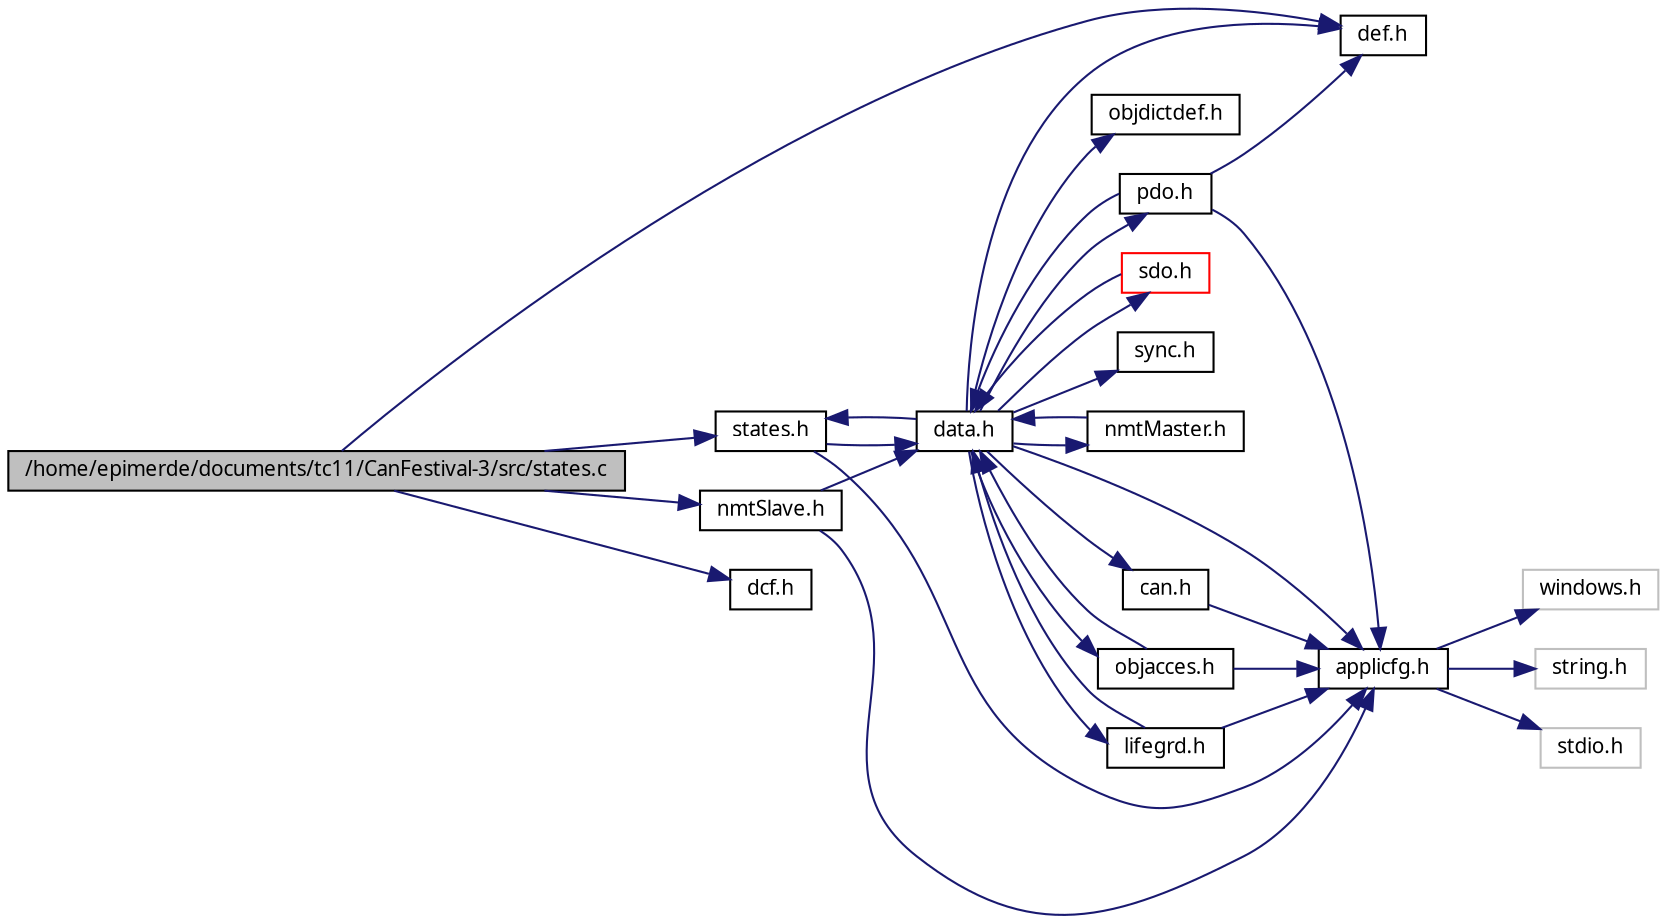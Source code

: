 digraph G
{
  edge [fontname="FreeSans.ttf",fontsize=10,labelfontname="FreeSans.ttf",labelfontsize=10];
  node [fontname="FreeSans.ttf",fontsize=10,shape=record];
  rankdir=LR;
  Node1 [label="/home/epimerde/documents/tc11/CanFestival-3/src/states.c",height=0.2,width=0.4,color="black", fillcolor="grey75", style="filled" fontcolor="black"];
  Node1 -> Node2 [color="midnightblue",fontsize=10,style="solid",fontname="FreeSans.ttf"];
  Node2 [label="states.h",height=0.2,width=0.4,color="black", fillcolor="white", style="filled",URL="$states_8h.html"];
  Node2 -> Node3 [color="midnightblue",fontsize=10,style="solid",fontname="FreeSans.ttf"];
  Node3 [label="applicfg.h",height=0.2,width=0.4,color="black", fillcolor="white", style="filled",URL="$win32_2applicfg_8h.html"];
  Node3 -> Node4 [color="midnightblue",fontsize=10,style="solid",fontname="FreeSans.ttf"];
  Node4 [label="windows.h",height=0.2,width=0.4,color="grey75", fillcolor="white", style="filled"];
  Node3 -> Node5 [color="midnightblue",fontsize=10,style="solid",fontname="FreeSans.ttf"];
  Node5 [label="string.h",height=0.2,width=0.4,color="grey75", fillcolor="white", style="filled"];
  Node3 -> Node6 [color="midnightblue",fontsize=10,style="solid",fontname="FreeSans.ttf"];
  Node6 [label="stdio.h",height=0.2,width=0.4,color="grey75", fillcolor="white", style="filled"];
  Node2 -> Node7 [color="midnightblue",fontsize=10,style="solid",fontname="FreeSans.ttf"];
  Node7 [label="data.h",height=0.2,width=0.4,color="black", fillcolor="white", style="filled",URL="$data_8h.html"];
  Node7 -> Node3 [color="midnightblue",fontsize=10,style="solid",fontname="FreeSans.ttf"];
  Node7 -> Node8 [color="midnightblue",fontsize=10,style="solid",fontname="FreeSans.ttf"];
  Node8 [label="def.h",height=0.2,width=0.4,color="black", fillcolor="white", style="filled",URL="$def_8h.html"];
  Node7 -> Node9 [color="midnightblue",fontsize=10,style="solid",fontname="FreeSans.ttf"];
  Node9 [label="can.h",height=0.2,width=0.4,color="black", fillcolor="white", style="filled",URL="$can_8h.html"];
  Node9 -> Node3 [color="midnightblue",fontsize=10,style="solid",fontname="FreeSans.ttf"];
  Node7 -> Node10 [color="midnightblue",fontsize=10,style="solid",fontname="FreeSans.ttf"];
  Node10 [label="objdictdef.h",height=0.2,width=0.4,color="black", fillcolor="white", style="filled",URL="$objdictdef_8h.html"];
  Node7 -> Node11 [color="midnightblue",fontsize=10,style="solid",fontname="FreeSans.ttf"];
  Node11 [label="objacces.h",height=0.2,width=0.4,color="black", fillcolor="white", style="filled",URL="$objacces_8h.html"];
  Node11 -> Node3 [color="midnightblue",fontsize=10,style="solid",fontname="FreeSans.ttf"];
  Node11 -> Node7 [color="midnightblue",fontsize=10,style="solid",fontname="FreeSans.ttf"];
  Node7 -> Node12 [color="midnightblue",fontsize=10,style="solid",fontname="FreeSans.ttf"];
  Node12 [label="sdo.h",height=0.2,width=0.4,color="red", fillcolor="white", style="filled",URL="$sdo_8h.html"];
  Node12 -> Node7 [color="midnightblue",fontsize=10,style="solid",fontname="FreeSans.ttf"];
  Node7 -> Node13 [color="midnightblue",fontsize=10,style="solid",fontname="FreeSans.ttf"];
  Node13 [label="pdo.h",height=0.2,width=0.4,color="black", fillcolor="white", style="filled",URL="$pdo_8h.html"];
  Node13 -> Node3 [color="midnightblue",fontsize=10,style="solid",fontname="FreeSans.ttf"];
  Node13 -> Node8 [color="midnightblue",fontsize=10,style="solid",fontname="FreeSans.ttf"];
  Node13 -> Node7 [color="midnightblue",fontsize=10,style="solid",fontname="FreeSans.ttf"];
  Node7 -> Node2 [color="midnightblue",fontsize=10,style="solid",fontname="FreeSans.ttf"];
  Node7 -> Node14 [color="midnightblue",fontsize=10,style="solid",fontname="FreeSans.ttf"];
  Node14 [label="lifegrd.h",height=0.2,width=0.4,color="black", fillcolor="white", style="filled",URL="$lifegrd_8h.html"];
  Node14 -> Node3 [color="midnightblue",fontsize=10,style="solid",fontname="FreeSans.ttf"];
  Node14 -> Node7 [color="midnightblue",fontsize=10,style="solid",fontname="FreeSans.ttf"];
  Node7 -> Node15 [color="midnightblue",fontsize=10,style="solid",fontname="FreeSans.ttf"];
  Node15 [label="sync.h",height=0.2,width=0.4,color="black", fillcolor="white", style="filled",URL="$sync_8h.html"];
  Node7 -> Node16 [color="midnightblue",fontsize=10,style="solid",fontname="FreeSans.ttf"];
  Node16 [label="nmtMaster.h",height=0.2,width=0.4,color="black", fillcolor="white", style="filled",URL="$nmtMaster_8h.html"];
  Node16 -> Node7 [color="midnightblue",fontsize=10,style="solid",fontname="FreeSans.ttf"];
  Node1 -> Node8 [color="midnightblue",fontsize=10,style="solid",fontname="FreeSans.ttf"];
  Node1 -> Node17 [color="midnightblue",fontsize=10,style="solid",fontname="FreeSans.ttf"];
  Node17 [label="dcf.h",height=0.2,width=0.4,color="black", fillcolor="white", style="filled",URL="$dcf_8h.html"];
  Node1 -> Node18 [color="midnightblue",fontsize=10,style="solid",fontname="FreeSans.ttf"];
  Node18 [label="nmtSlave.h",height=0.2,width=0.4,color="black", fillcolor="white", style="filled",URL="$nmtSlave_8h.html"];
  Node18 -> Node3 [color="midnightblue",fontsize=10,style="solid",fontname="FreeSans.ttf"];
  Node18 -> Node7 [color="midnightblue",fontsize=10,style="solid",fontname="FreeSans.ttf"];
}
